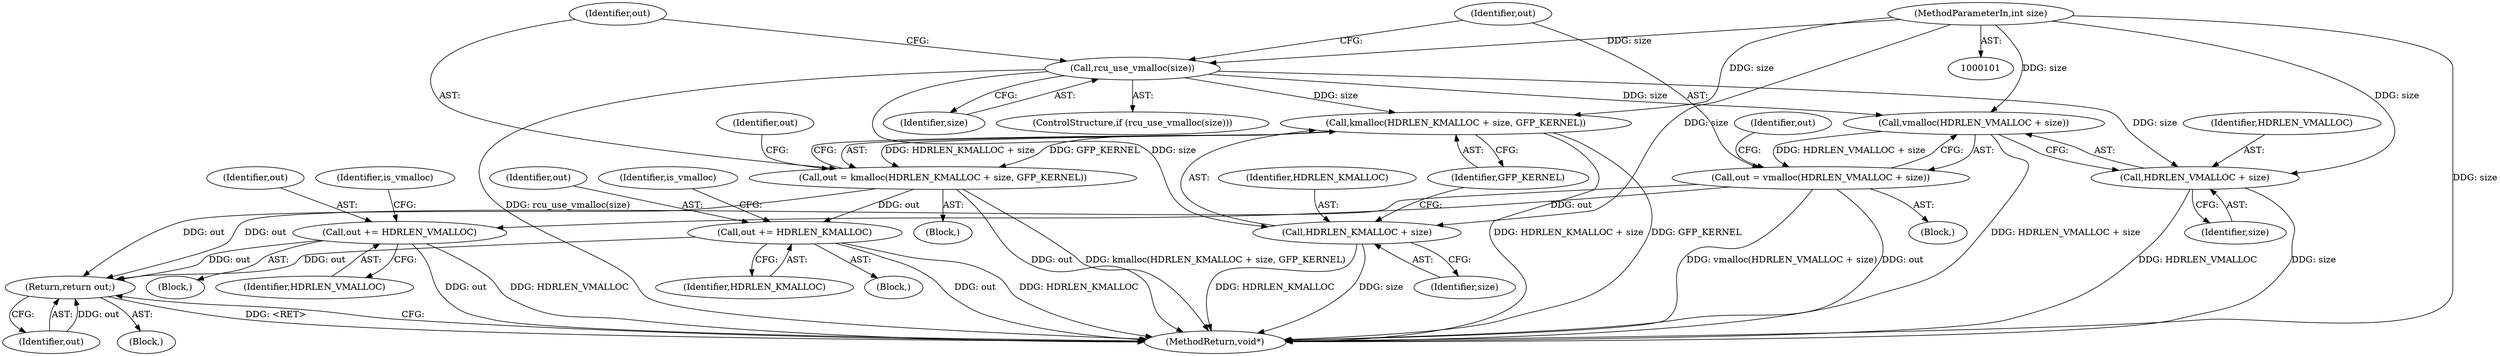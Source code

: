 digraph "1_linux_6062a8dc0517bce23e3c2f7d2fea5e22411269a3_15@API" {
"1000106" [label="(Call,rcu_use_vmalloc(size))"];
"1000102" [label="(MethodParameterIn,int size)"];
"1000111" [label="(Call,vmalloc(HDRLEN_VMALLOC + size))"];
"1000109" [label="(Call,out = vmalloc(HDRLEN_VMALLOC + size))"];
"1000118" [label="(Call,out += HDRLEN_VMALLOC)"];
"1000148" [label="(Return,return out;)"];
"1000112" [label="(Call,HDRLEN_VMALLOC + size)"];
"1000131" [label="(Call,kmalloc(HDRLEN_KMALLOC + size, GFP_KERNEL))"];
"1000129" [label="(Call,out = kmalloc(HDRLEN_KMALLOC + size, GFP_KERNEL))"];
"1000139" [label="(Call,out += HDRLEN_KMALLOC)"];
"1000132" [label="(Call,HDRLEN_KMALLOC + size)"];
"1000149" [label="(Identifier,out)"];
"1000117" [label="(Block,)"];
"1000137" [label="(Identifier,out)"];
"1000130" [label="(Identifier,out)"];
"1000111" [label="(Call,vmalloc(HDRLEN_VMALLOC + size))"];
"1000140" [label="(Identifier,out)"];
"1000148" [label="(Return,return out;)"];
"1000122" [label="(Identifier,is_vmalloc)"];
"1000150" [label="(MethodReturn,void*)"];
"1000112" [label="(Call,HDRLEN_VMALLOC + size)"];
"1000107" [label="(Identifier,size)"];
"1000105" [label="(ControlStructure,if (rcu_use_vmalloc(size)))"];
"1000108" [label="(Block,)"];
"1000113" [label="(Identifier,HDRLEN_VMALLOC)"];
"1000128" [label="(Block,)"];
"1000135" [label="(Identifier,GFP_KERNEL)"];
"1000139" [label="(Call,out += HDRLEN_KMALLOC)"];
"1000106" [label="(Call,rcu_use_vmalloc(size))"];
"1000114" [label="(Identifier,size)"];
"1000118" [label="(Call,out += HDRLEN_VMALLOC)"];
"1000119" [label="(Identifier,out)"];
"1000143" [label="(Identifier,is_vmalloc)"];
"1000103" [label="(Block,)"];
"1000120" [label="(Identifier,HDRLEN_VMALLOC)"];
"1000131" [label="(Call,kmalloc(HDRLEN_KMALLOC + size, GFP_KERNEL))"];
"1000132" [label="(Call,HDRLEN_KMALLOC + size)"];
"1000116" [label="(Identifier,out)"];
"1000133" [label="(Identifier,HDRLEN_KMALLOC)"];
"1000109" [label="(Call,out = vmalloc(HDRLEN_VMALLOC + size))"];
"1000141" [label="(Identifier,HDRLEN_KMALLOC)"];
"1000102" [label="(MethodParameterIn,int size)"];
"1000134" [label="(Identifier,size)"];
"1000138" [label="(Block,)"];
"1000129" [label="(Call,out = kmalloc(HDRLEN_KMALLOC + size, GFP_KERNEL))"];
"1000110" [label="(Identifier,out)"];
"1000106" -> "1000105"  [label="AST: "];
"1000106" -> "1000107"  [label="CFG: "];
"1000107" -> "1000106"  [label="AST: "];
"1000110" -> "1000106"  [label="CFG: "];
"1000130" -> "1000106"  [label="CFG: "];
"1000106" -> "1000150"  [label="DDG: rcu_use_vmalloc(size)"];
"1000102" -> "1000106"  [label="DDG: size"];
"1000106" -> "1000111"  [label="DDG: size"];
"1000106" -> "1000112"  [label="DDG: size"];
"1000106" -> "1000131"  [label="DDG: size"];
"1000106" -> "1000132"  [label="DDG: size"];
"1000102" -> "1000101"  [label="AST: "];
"1000102" -> "1000150"  [label="DDG: size"];
"1000102" -> "1000111"  [label="DDG: size"];
"1000102" -> "1000112"  [label="DDG: size"];
"1000102" -> "1000131"  [label="DDG: size"];
"1000102" -> "1000132"  [label="DDG: size"];
"1000111" -> "1000109"  [label="AST: "];
"1000111" -> "1000112"  [label="CFG: "];
"1000112" -> "1000111"  [label="AST: "];
"1000109" -> "1000111"  [label="CFG: "];
"1000111" -> "1000150"  [label="DDG: HDRLEN_VMALLOC + size"];
"1000111" -> "1000109"  [label="DDG: HDRLEN_VMALLOC + size"];
"1000109" -> "1000108"  [label="AST: "];
"1000110" -> "1000109"  [label="AST: "];
"1000116" -> "1000109"  [label="CFG: "];
"1000109" -> "1000150"  [label="DDG: vmalloc(HDRLEN_VMALLOC + size)"];
"1000109" -> "1000150"  [label="DDG: out"];
"1000109" -> "1000118"  [label="DDG: out"];
"1000109" -> "1000148"  [label="DDG: out"];
"1000118" -> "1000117"  [label="AST: "];
"1000118" -> "1000120"  [label="CFG: "];
"1000119" -> "1000118"  [label="AST: "];
"1000120" -> "1000118"  [label="AST: "];
"1000122" -> "1000118"  [label="CFG: "];
"1000118" -> "1000150"  [label="DDG: out"];
"1000118" -> "1000150"  [label="DDG: HDRLEN_VMALLOC"];
"1000118" -> "1000148"  [label="DDG: out"];
"1000148" -> "1000103"  [label="AST: "];
"1000148" -> "1000149"  [label="CFG: "];
"1000149" -> "1000148"  [label="AST: "];
"1000150" -> "1000148"  [label="CFG: "];
"1000148" -> "1000150"  [label="DDG: <RET>"];
"1000149" -> "1000148"  [label="DDG: out"];
"1000129" -> "1000148"  [label="DDG: out"];
"1000139" -> "1000148"  [label="DDG: out"];
"1000112" -> "1000114"  [label="CFG: "];
"1000113" -> "1000112"  [label="AST: "];
"1000114" -> "1000112"  [label="AST: "];
"1000112" -> "1000150"  [label="DDG: size"];
"1000112" -> "1000150"  [label="DDG: HDRLEN_VMALLOC"];
"1000131" -> "1000129"  [label="AST: "];
"1000131" -> "1000135"  [label="CFG: "];
"1000132" -> "1000131"  [label="AST: "];
"1000135" -> "1000131"  [label="AST: "];
"1000129" -> "1000131"  [label="CFG: "];
"1000131" -> "1000150"  [label="DDG: HDRLEN_KMALLOC + size"];
"1000131" -> "1000150"  [label="DDG: GFP_KERNEL"];
"1000131" -> "1000129"  [label="DDG: HDRLEN_KMALLOC + size"];
"1000131" -> "1000129"  [label="DDG: GFP_KERNEL"];
"1000129" -> "1000128"  [label="AST: "];
"1000130" -> "1000129"  [label="AST: "];
"1000137" -> "1000129"  [label="CFG: "];
"1000129" -> "1000150"  [label="DDG: out"];
"1000129" -> "1000150"  [label="DDG: kmalloc(HDRLEN_KMALLOC + size, GFP_KERNEL)"];
"1000129" -> "1000139"  [label="DDG: out"];
"1000139" -> "1000138"  [label="AST: "];
"1000139" -> "1000141"  [label="CFG: "];
"1000140" -> "1000139"  [label="AST: "];
"1000141" -> "1000139"  [label="AST: "];
"1000143" -> "1000139"  [label="CFG: "];
"1000139" -> "1000150"  [label="DDG: out"];
"1000139" -> "1000150"  [label="DDG: HDRLEN_KMALLOC"];
"1000132" -> "1000134"  [label="CFG: "];
"1000133" -> "1000132"  [label="AST: "];
"1000134" -> "1000132"  [label="AST: "];
"1000135" -> "1000132"  [label="CFG: "];
"1000132" -> "1000150"  [label="DDG: size"];
"1000132" -> "1000150"  [label="DDG: HDRLEN_KMALLOC"];
}
